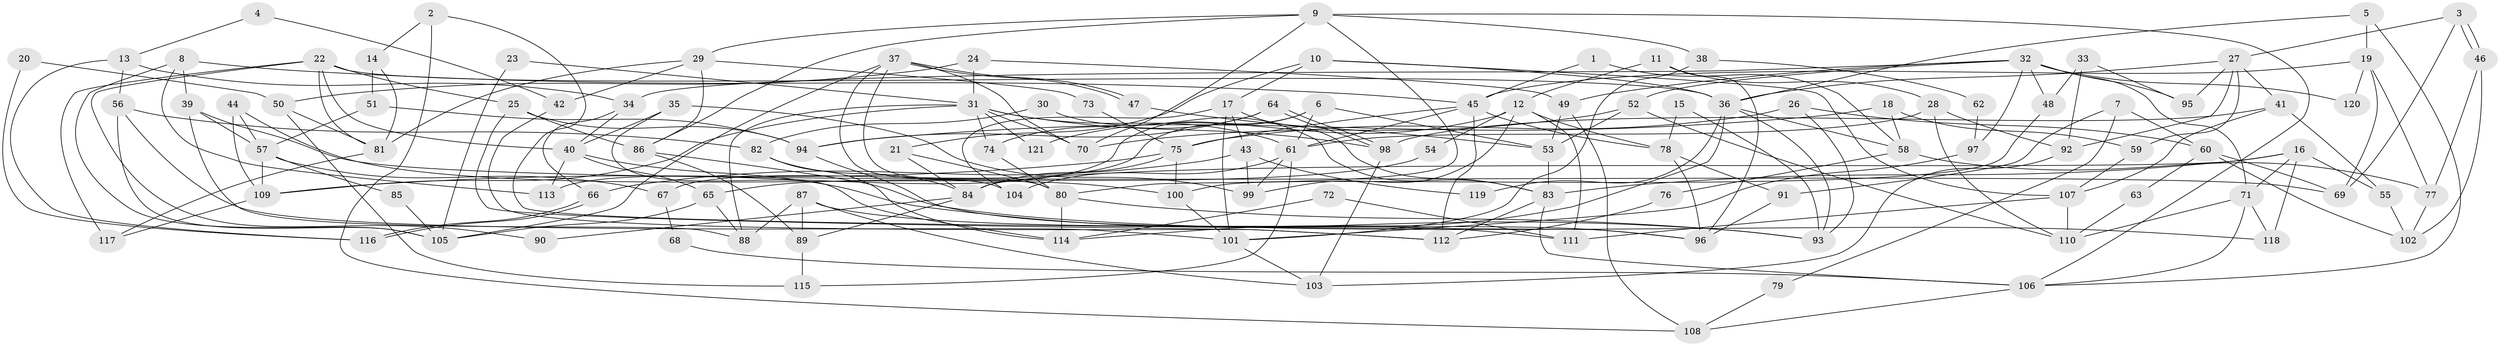 // Generated by graph-tools (version 1.1) at 2025/11/02/27/25 16:11:21]
// undirected, 121 vertices, 242 edges
graph export_dot {
graph [start="1"]
  node [color=gray90,style=filled];
  1;
  2;
  3;
  4;
  5;
  6;
  7;
  8;
  9;
  10;
  11;
  12;
  13;
  14;
  15;
  16;
  17;
  18;
  19;
  20;
  21;
  22;
  23;
  24;
  25;
  26;
  27;
  28;
  29;
  30;
  31;
  32;
  33;
  34;
  35;
  36;
  37;
  38;
  39;
  40;
  41;
  42;
  43;
  44;
  45;
  46;
  47;
  48;
  49;
  50;
  51;
  52;
  53;
  54;
  55;
  56;
  57;
  58;
  59;
  60;
  61;
  62;
  63;
  64;
  65;
  66;
  67;
  68;
  69;
  70;
  71;
  72;
  73;
  74;
  75;
  76;
  77;
  78;
  79;
  80;
  81;
  82;
  83;
  84;
  85;
  86;
  87;
  88;
  89;
  90;
  91;
  92;
  93;
  94;
  95;
  96;
  97;
  98;
  99;
  100;
  101;
  102;
  103;
  104;
  105;
  106;
  107;
  108;
  109;
  110;
  111;
  112;
  113;
  114;
  115;
  116;
  117;
  118;
  119;
  120;
  121;
  1 -- 45;
  1 -- 58;
  2 -- 96;
  2 -- 14;
  2 -- 108;
  3 -- 27;
  3 -- 46;
  3 -- 46;
  3 -- 69;
  4 -- 13;
  4 -- 42;
  5 -- 19;
  5 -- 106;
  5 -- 36;
  6 -- 53;
  6 -- 61;
  6 -- 67;
  6 -- 113;
  7 -- 60;
  7 -- 91;
  7 -- 79;
  8 -- 39;
  8 -- 113;
  8 -- 45;
  8 -- 105;
  9 -- 86;
  9 -- 106;
  9 -- 29;
  9 -- 38;
  9 -- 70;
  9 -- 80;
  10 -- 36;
  10 -- 17;
  10 -- 21;
  10 -- 107;
  11 -- 12;
  11 -- 28;
  11 -- 96;
  12 -- 99;
  12 -- 111;
  12 -- 54;
  12 -- 78;
  12 -- 121;
  13 -- 56;
  13 -- 34;
  13 -- 116;
  14 -- 81;
  14 -- 51;
  15 -- 78;
  15 -- 93;
  16 -- 118;
  16 -- 71;
  16 -- 55;
  16 -- 83;
  16 -- 84;
  17 -- 104;
  17 -- 83;
  17 -- 43;
  17 -- 101;
  18 -- 58;
  18 -- 94;
  18 -- 59;
  19 -- 77;
  19 -- 45;
  19 -- 69;
  19 -- 120;
  20 -- 116;
  20 -- 50;
  21 -- 80;
  21 -- 84;
  22 -- 81;
  22 -- 36;
  22 -- 25;
  22 -- 40;
  22 -- 90;
  22 -- 117;
  23 -- 31;
  23 -- 105;
  24 -- 49;
  24 -- 50;
  24 -- 31;
  25 -- 94;
  25 -- 86;
  25 -- 112;
  26 -- 75;
  26 -- 93;
  26 -- 60;
  27 -- 41;
  27 -- 36;
  27 -- 59;
  27 -- 92;
  27 -- 95;
  28 -- 92;
  28 -- 61;
  28 -- 110;
  29 -- 86;
  29 -- 42;
  29 -- 73;
  29 -- 81;
  30 -- 83;
  30 -- 82;
  31 -- 70;
  31 -- 61;
  31 -- 74;
  31 -- 88;
  31 -- 98;
  31 -- 109;
  31 -- 121;
  32 -- 52;
  32 -- 48;
  32 -- 34;
  32 -- 49;
  32 -- 71;
  32 -- 95;
  32 -- 97;
  32 -- 120;
  33 -- 95;
  33 -- 92;
  33 -- 48;
  34 -- 40;
  34 -- 66;
  35 -- 40;
  35 -- 114;
  35 -- 99;
  36 -- 93;
  36 -- 58;
  36 -- 114;
  36 -- 119;
  37 -- 47;
  37 -- 47;
  37 -- 70;
  37 -- 80;
  37 -- 104;
  37 -- 105;
  38 -- 101;
  38 -- 62;
  39 -- 69;
  39 -- 57;
  39 -- 88;
  40 -- 65;
  40 -- 93;
  40 -- 113;
  41 -- 107;
  41 -- 98;
  41 -- 55;
  42 -- 112;
  43 -- 66;
  43 -- 99;
  43 -- 119;
  44 -- 100;
  44 -- 109;
  44 -- 57;
  45 -- 61;
  45 -- 75;
  45 -- 78;
  45 -- 112;
  46 -- 102;
  46 -- 77;
  47 -- 53;
  48 -- 100;
  49 -- 108;
  49 -- 53;
  50 -- 115;
  50 -- 81;
  51 -- 57;
  51 -- 94;
  52 -- 110;
  52 -- 53;
  52 -- 70;
  53 -- 83;
  54 -- 65;
  55 -- 102;
  56 -- 105;
  56 -- 82;
  56 -- 101;
  57 -- 109;
  57 -- 67;
  57 -- 85;
  58 -- 77;
  58 -- 76;
  59 -- 107;
  60 -- 69;
  60 -- 63;
  60 -- 102;
  61 -- 99;
  61 -- 104;
  61 -- 115;
  62 -- 97;
  63 -- 110;
  64 -- 74;
  64 -- 98;
  64 -- 98;
  64 -- 94;
  65 -- 88;
  65 -- 105;
  66 -- 116;
  66 -- 116;
  67 -- 68;
  68 -- 106;
  71 -- 110;
  71 -- 106;
  71 -- 118;
  72 -- 114;
  72 -- 111;
  73 -- 75;
  74 -- 80;
  75 -- 84;
  75 -- 100;
  75 -- 109;
  76 -- 112;
  77 -- 102;
  78 -- 91;
  78 -- 96;
  79 -- 108;
  80 -- 93;
  80 -- 114;
  81 -- 117;
  82 -- 84;
  82 -- 114;
  83 -- 112;
  83 -- 106;
  84 -- 89;
  84 -- 90;
  85 -- 105;
  86 -- 89;
  86 -- 118;
  87 -- 103;
  87 -- 88;
  87 -- 89;
  87 -- 111;
  89 -- 115;
  91 -- 96;
  92 -- 103;
  94 -- 96;
  97 -- 101;
  98 -- 103;
  100 -- 101;
  101 -- 103;
  106 -- 108;
  107 -- 110;
  107 -- 111;
  109 -- 117;
}
